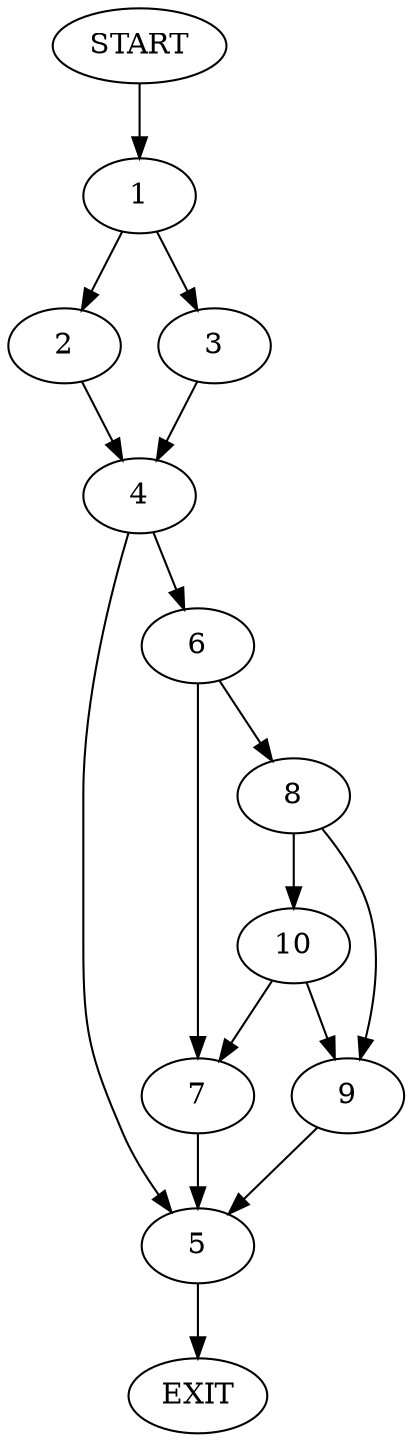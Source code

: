 digraph {
0 [label="START"]
11 [label="EXIT"]
0 -> 1
1 -> 2
1 -> 3
2 -> 4
3 -> 4
4 -> 5
4 -> 6
5 -> 11
6 -> 7
6 -> 8
8 -> 9
8 -> 10
7 -> 5
9 -> 5
10 -> 7
10 -> 9
}
